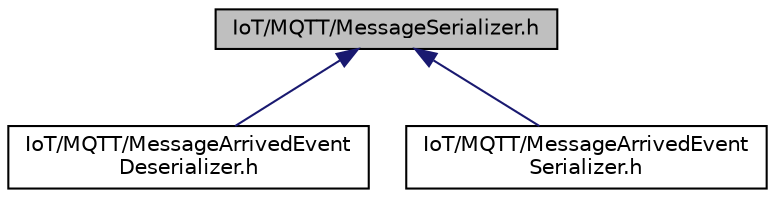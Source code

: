digraph "IoT/MQTT/MessageSerializer.h"
{
 // LATEX_PDF_SIZE
  edge [fontname="Helvetica",fontsize="10",labelfontname="Helvetica",labelfontsize="10"];
  node [fontname="Helvetica",fontsize="10",shape=record];
  Node1 [label="IoT/MQTT/MessageSerializer.h",height=0.2,width=0.4,color="black", fillcolor="grey75", style="filled", fontcolor="black",tooltip=" "];
  Node1 -> Node2 [dir="back",color="midnightblue",fontsize="10",style="solid",fontname="Helvetica"];
  Node2 [label="IoT/MQTT/MessageArrivedEvent\lDeserializer.h",height=0.2,width=0.4,color="black", fillcolor="white", style="filled",URL="$MessageArrivedEventDeserializer_8h.html",tooltip=" "];
  Node1 -> Node3 [dir="back",color="midnightblue",fontsize="10",style="solid",fontname="Helvetica"];
  Node3 [label="IoT/MQTT/MessageArrivedEvent\lSerializer.h",height=0.2,width=0.4,color="black", fillcolor="white", style="filled",URL="$MessageArrivedEventSerializer_8h.html",tooltip=" "];
}
